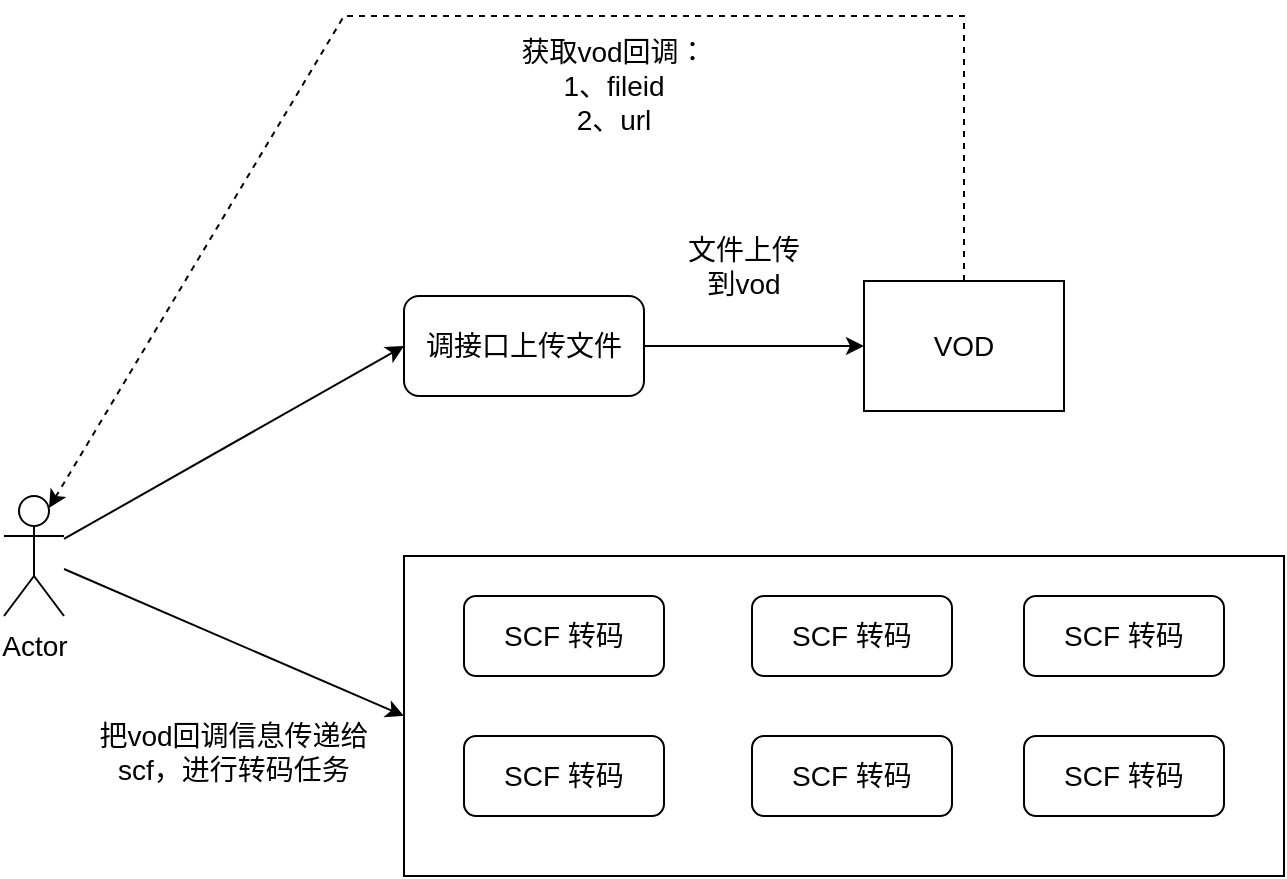 <mxfile version="20.1.1" type="github">
  <diagram id="77WDoGPpaBxjXQUIE7XZ" name="Page-1">
    <mxGraphModel dx="1381" dy="769" grid="1" gridSize="10" guides="1" tooltips="1" connect="1" arrows="1" fold="1" page="1" pageScale="1" pageWidth="827" pageHeight="1169" math="0" shadow="0">
      <root>
        <mxCell id="0" />
        <mxCell id="1" parent="0" />
        <mxCell id="OLApJ6iFo3VQvdXCtHPA-3" value="" style="edgeStyle=orthogonalEdgeStyle;rounded=0;orthogonalLoop=1;jettySize=auto;html=1;fontSize=14;" edge="1" parent="1" source="OLApJ6iFo3VQvdXCtHPA-1" target="OLApJ6iFo3VQvdXCtHPA-2">
          <mxGeometry relative="1" as="geometry" />
        </mxCell>
        <mxCell id="OLApJ6iFo3VQvdXCtHPA-1" value="&lt;font style=&quot;font-size: 14px;&quot;&gt;调接口上传文件&lt;/font&gt;" style="rounded=1;whiteSpace=wrap;html=1;" vertex="1" parent="1">
          <mxGeometry x="240" y="260" width="120" height="50" as="geometry" />
        </mxCell>
        <mxCell id="OLApJ6iFo3VQvdXCtHPA-16" style="edgeStyle=none;rounded=0;orthogonalLoop=1;jettySize=auto;html=1;entryX=0.75;entryY=0.1;entryDx=0;entryDy=0;entryPerimeter=0;fontSize=14;dashed=1;" edge="1" parent="1" source="OLApJ6iFo3VQvdXCtHPA-2" target="OLApJ6iFo3VQvdXCtHPA-12">
          <mxGeometry relative="1" as="geometry">
            <Array as="points">
              <mxPoint x="520" y="120" />
              <mxPoint x="210" y="120" />
            </Array>
          </mxGeometry>
        </mxCell>
        <mxCell id="OLApJ6iFo3VQvdXCtHPA-2" value="VOD" style="rounded=0;whiteSpace=wrap;html=1;fontSize=14;" vertex="1" parent="1">
          <mxGeometry x="470" y="252.5" width="100" height="65" as="geometry" />
        </mxCell>
        <mxCell id="OLApJ6iFo3VQvdXCtHPA-4" value="文件上传到vod" style="text;html=1;strokeColor=none;fillColor=none;align=center;verticalAlign=middle;whiteSpace=wrap;rounded=0;fontSize=14;" vertex="1" parent="1">
          <mxGeometry x="380" y="230" width="60" height="30" as="geometry" />
        </mxCell>
        <mxCell id="OLApJ6iFo3VQvdXCtHPA-5" value="" style="rounded=0;whiteSpace=wrap;html=1;fontSize=14;" vertex="1" parent="1">
          <mxGeometry x="240" y="390" width="440" height="160" as="geometry" />
        </mxCell>
        <mxCell id="OLApJ6iFo3VQvdXCtHPA-6" value="SCF 转码" style="rounded=1;whiteSpace=wrap;html=1;fontSize=14;" vertex="1" parent="1">
          <mxGeometry x="270" y="410" width="100" height="40" as="geometry" />
        </mxCell>
        <mxCell id="OLApJ6iFo3VQvdXCtHPA-7" value="SCF 转码" style="rounded=1;whiteSpace=wrap;html=1;fontSize=14;" vertex="1" parent="1">
          <mxGeometry x="414" y="410" width="100" height="40" as="geometry" />
        </mxCell>
        <mxCell id="OLApJ6iFo3VQvdXCtHPA-8" value="SCF 转码" style="rounded=1;whiteSpace=wrap;html=1;fontSize=14;" vertex="1" parent="1">
          <mxGeometry x="550" y="410" width="100" height="40" as="geometry" />
        </mxCell>
        <mxCell id="OLApJ6iFo3VQvdXCtHPA-9" value="SCF 转码" style="rounded=1;whiteSpace=wrap;html=1;fontSize=14;" vertex="1" parent="1">
          <mxGeometry x="270" y="480" width="100" height="40" as="geometry" />
        </mxCell>
        <mxCell id="OLApJ6iFo3VQvdXCtHPA-10" value="SCF 转码" style="rounded=1;whiteSpace=wrap;html=1;fontSize=14;" vertex="1" parent="1">
          <mxGeometry x="414" y="480" width="100" height="40" as="geometry" />
        </mxCell>
        <mxCell id="OLApJ6iFo3VQvdXCtHPA-11" value="SCF 转码" style="rounded=1;whiteSpace=wrap;html=1;fontSize=14;" vertex="1" parent="1">
          <mxGeometry x="550" y="480" width="100" height="40" as="geometry" />
        </mxCell>
        <mxCell id="OLApJ6iFo3VQvdXCtHPA-13" style="rounded=0;orthogonalLoop=1;jettySize=auto;html=1;entryX=0;entryY=0.5;entryDx=0;entryDy=0;fontSize=14;" edge="1" parent="1" source="OLApJ6iFo3VQvdXCtHPA-12" target="OLApJ6iFo3VQvdXCtHPA-1">
          <mxGeometry relative="1" as="geometry" />
        </mxCell>
        <mxCell id="OLApJ6iFo3VQvdXCtHPA-14" style="edgeStyle=none;rounded=0;orthogonalLoop=1;jettySize=auto;html=1;entryX=0;entryY=0.5;entryDx=0;entryDy=0;fontSize=14;" edge="1" parent="1" source="OLApJ6iFo3VQvdXCtHPA-12" target="OLApJ6iFo3VQvdXCtHPA-5">
          <mxGeometry relative="1" as="geometry" />
        </mxCell>
        <mxCell id="OLApJ6iFo3VQvdXCtHPA-12" value="Actor" style="shape=umlActor;verticalLabelPosition=bottom;verticalAlign=top;html=1;outlineConnect=0;fontSize=14;" vertex="1" parent="1">
          <mxGeometry x="40" y="360" width="30" height="60" as="geometry" />
        </mxCell>
        <mxCell id="OLApJ6iFo3VQvdXCtHPA-15" value="把vod回调信息传递给scf，进行转码任务" style="text;html=1;strokeColor=none;fillColor=none;align=center;verticalAlign=middle;whiteSpace=wrap;rounded=0;fontSize=14;" vertex="1" parent="1">
          <mxGeometry x="80" y="470" width="150" height="35" as="geometry" />
        </mxCell>
        <mxCell id="OLApJ6iFo3VQvdXCtHPA-17" value="获取vod回调：&lt;br&gt;1、fileid&lt;br&gt;2、url" style="text;html=1;strokeColor=none;fillColor=none;align=center;verticalAlign=middle;whiteSpace=wrap;rounded=0;fontSize=14;" vertex="1" parent="1">
          <mxGeometry x="260" y="130" width="170" height="50" as="geometry" />
        </mxCell>
      </root>
    </mxGraphModel>
  </diagram>
</mxfile>
